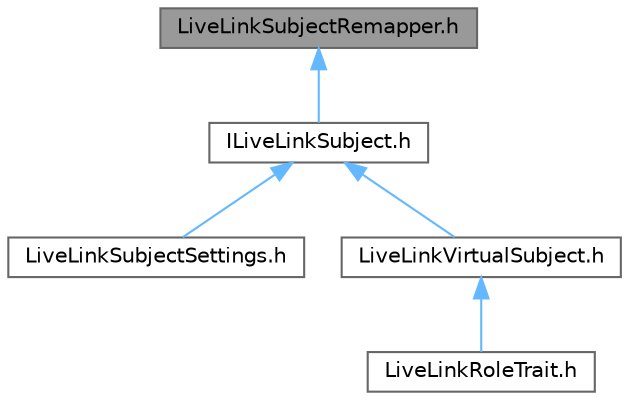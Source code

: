 digraph "LiveLinkSubjectRemapper.h"
{
 // INTERACTIVE_SVG=YES
 // LATEX_PDF_SIZE
  bgcolor="transparent";
  edge [fontname=Helvetica,fontsize=10,labelfontname=Helvetica,labelfontsize=10];
  node [fontname=Helvetica,fontsize=10,shape=box,height=0.2,width=0.4];
  Node1 [id="Node000001",label="LiveLinkSubjectRemapper.h",height=0.2,width=0.4,color="gray40", fillcolor="grey60", style="filled", fontcolor="black",tooltip=" "];
  Node1 -> Node2 [id="edge1_Node000001_Node000002",dir="back",color="steelblue1",style="solid",tooltip=" "];
  Node2 [id="Node000002",label="ILiveLinkSubject.h",height=0.2,width=0.4,color="grey40", fillcolor="white", style="filled",URL="$d6/d3c/ILiveLinkSubject_8h.html",tooltip=" "];
  Node2 -> Node3 [id="edge2_Node000002_Node000003",dir="back",color="steelblue1",style="solid",tooltip=" "];
  Node3 [id="Node000003",label="LiveLinkSubjectSettings.h",height=0.2,width=0.4,color="grey40", fillcolor="white", style="filled",URL="$d1/d4f/LiveLinkSubjectSettings_8h.html",tooltip=" "];
  Node2 -> Node4 [id="edge3_Node000002_Node000004",dir="back",color="steelblue1",style="solid",tooltip=" "];
  Node4 [id="Node000004",label="LiveLinkVirtualSubject.h",height=0.2,width=0.4,color="grey40", fillcolor="white", style="filled",URL="$d2/de5/LiveLinkVirtualSubject_8h.html",tooltip=" "];
  Node4 -> Node5 [id="edge4_Node000004_Node000005",dir="back",color="steelblue1",style="solid",tooltip=" "];
  Node5 [id="Node000005",label="LiveLinkRoleTrait.h",height=0.2,width=0.4,color="grey40", fillcolor="white", style="filled",URL="$d3/deb/LiveLinkRoleTrait_8h.html",tooltip=" "];
}
